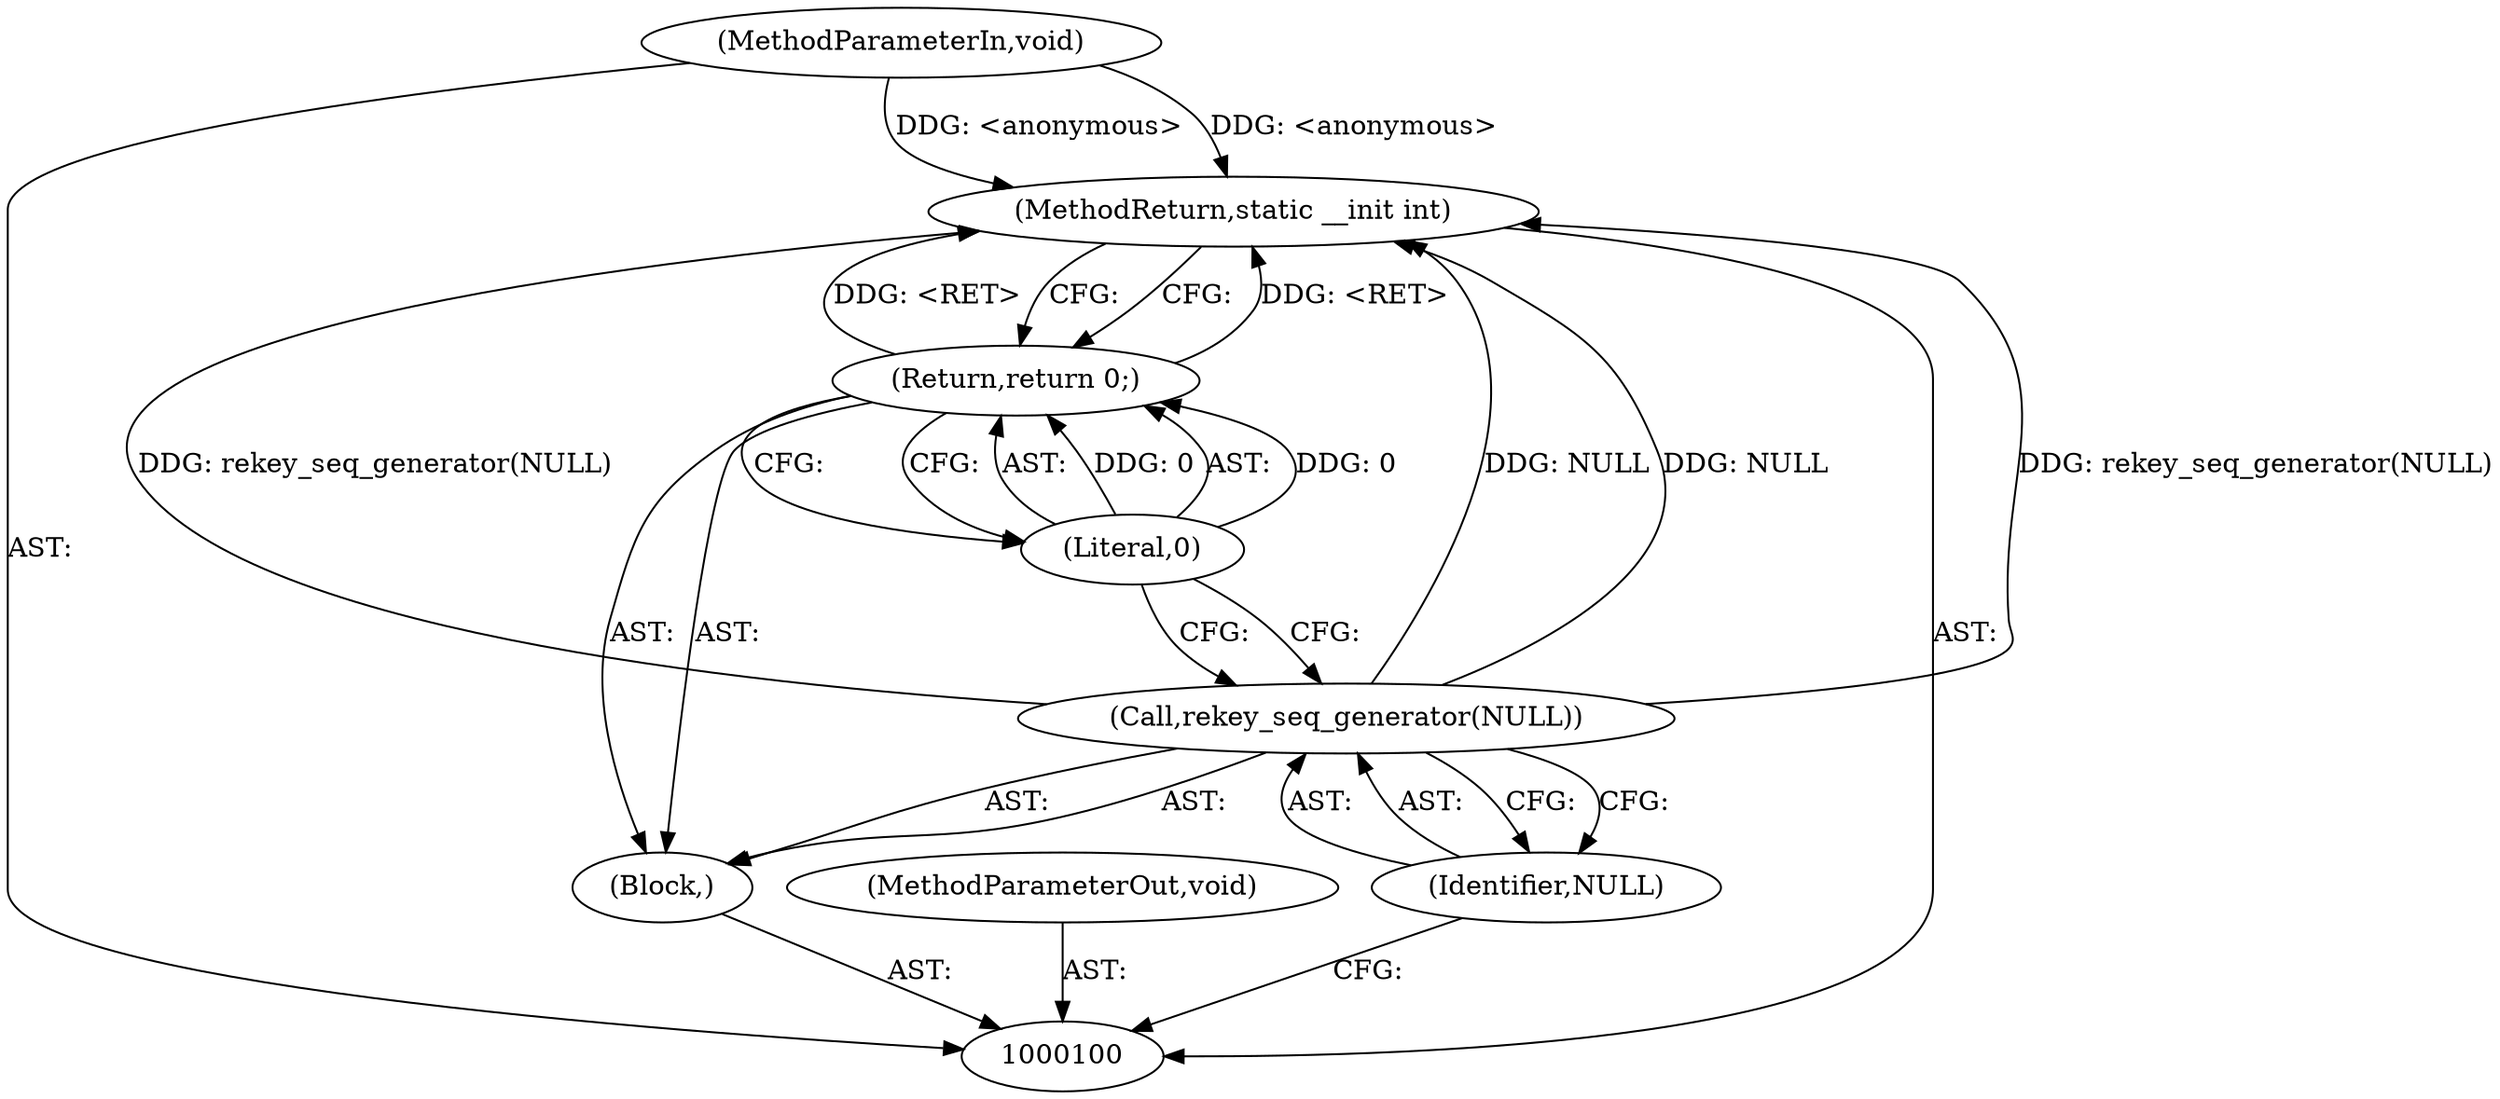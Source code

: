 digraph "1_linux_6e5714eaf77d79ae1c8b47e3e040ff5411b717ec_9" {
"1000107" [label="(MethodReturn,static __init int)"];
"1000101" [label="(MethodParameterIn,void)"];
"1000117" [label="(MethodParameterOut,void)"];
"1000102" [label="(Block,)"];
"1000103" [label="(Call,rekey_seq_generator(NULL))"];
"1000104" [label="(Identifier,NULL)"];
"1000105" [label="(Return,return 0;)"];
"1000106" [label="(Literal,0)"];
"1000107" -> "1000100"  [label="AST: "];
"1000107" -> "1000105"  [label="CFG: "];
"1000105" -> "1000107"  [label="DDG: <RET>"];
"1000103" -> "1000107"  [label="DDG: rekey_seq_generator(NULL)"];
"1000103" -> "1000107"  [label="DDG: NULL"];
"1000101" -> "1000107"  [label="DDG: <anonymous>"];
"1000101" -> "1000100"  [label="AST: "];
"1000101" -> "1000107"  [label="DDG: <anonymous>"];
"1000117" -> "1000100"  [label="AST: "];
"1000102" -> "1000100"  [label="AST: "];
"1000103" -> "1000102"  [label="AST: "];
"1000105" -> "1000102"  [label="AST: "];
"1000103" -> "1000102"  [label="AST: "];
"1000103" -> "1000104"  [label="CFG: "];
"1000104" -> "1000103"  [label="AST: "];
"1000106" -> "1000103"  [label="CFG: "];
"1000103" -> "1000107"  [label="DDG: rekey_seq_generator(NULL)"];
"1000103" -> "1000107"  [label="DDG: NULL"];
"1000104" -> "1000103"  [label="AST: "];
"1000104" -> "1000100"  [label="CFG: "];
"1000103" -> "1000104"  [label="CFG: "];
"1000105" -> "1000102"  [label="AST: "];
"1000105" -> "1000106"  [label="CFG: "];
"1000106" -> "1000105"  [label="AST: "];
"1000107" -> "1000105"  [label="CFG: "];
"1000105" -> "1000107"  [label="DDG: <RET>"];
"1000106" -> "1000105"  [label="DDG: 0"];
"1000106" -> "1000105"  [label="AST: "];
"1000106" -> "1000103"  [label="CFG: "];
"1000105" -> "1000106"  [label="CFG: "];
"1000106" -> "1000105"  [label="DDG: 0"];
}
